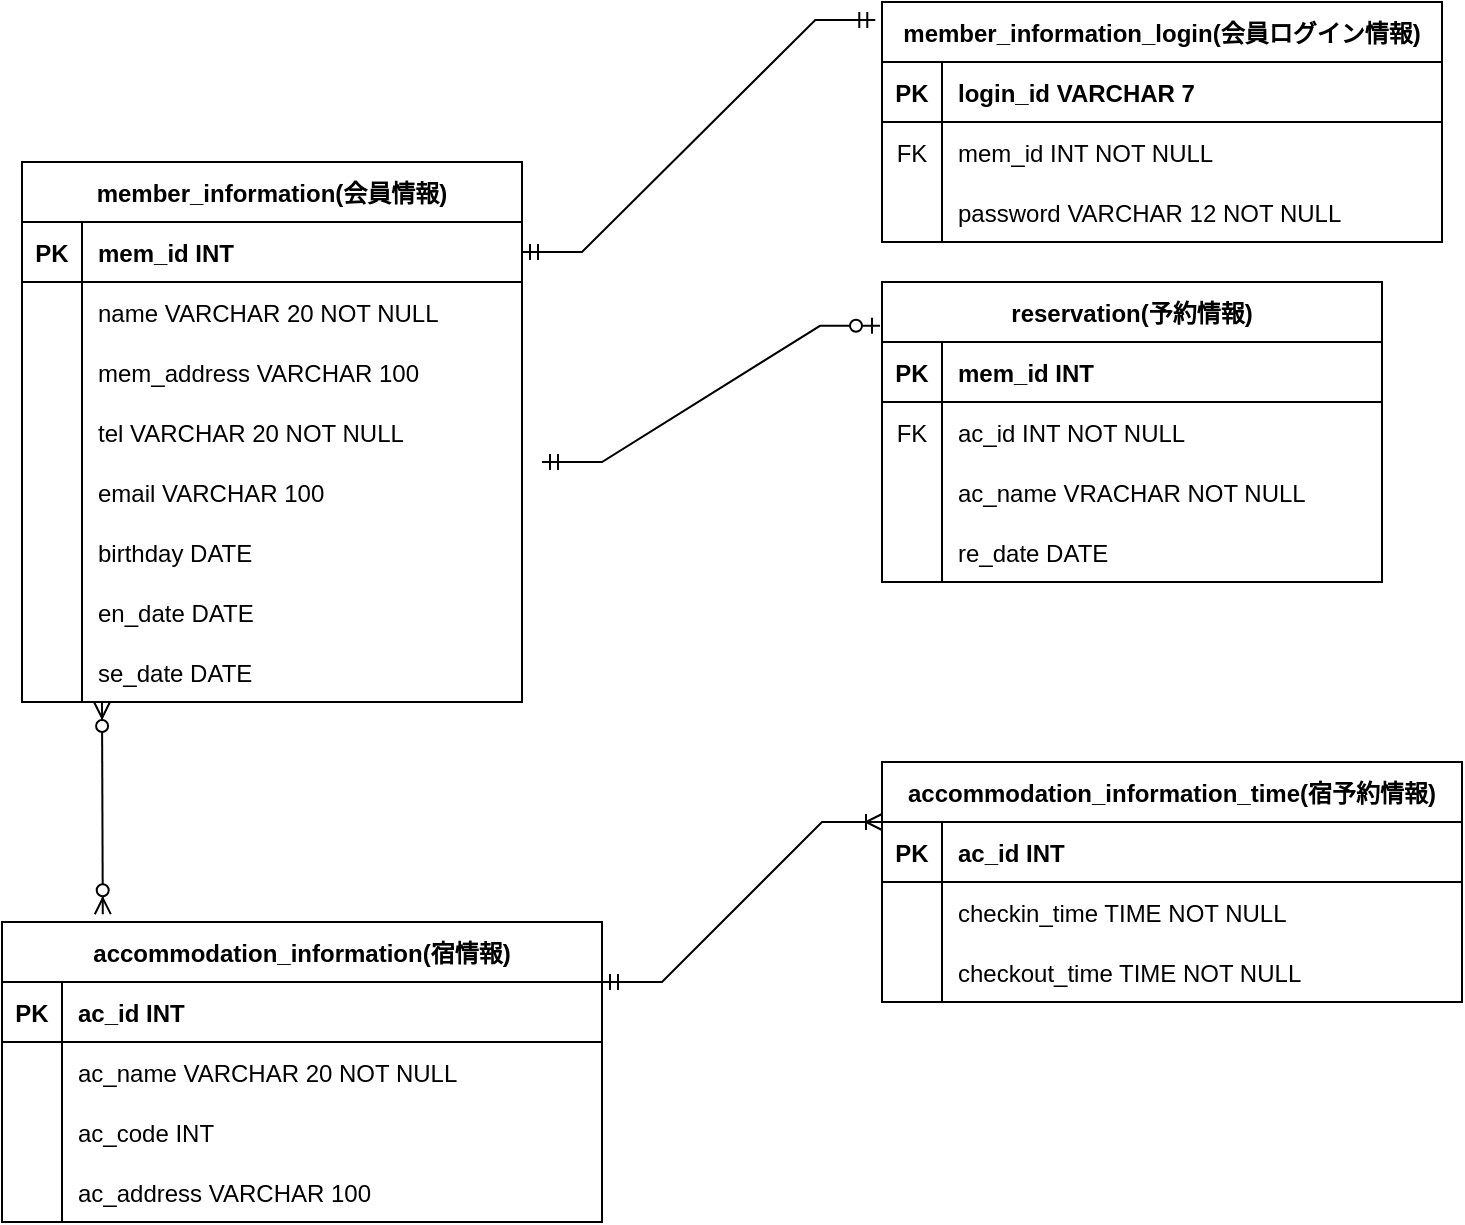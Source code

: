 <mxfile version="18.0.4" type="device"><diagram id="PTX03C8zozxvsGrrgiGg" name="ページ1"><mxGraphModel dx="1468" dy="922" grid="1" gridSize="10" guides="1" tooltips="1" connect="1" arrows="1" fold="1" page="1" pageScale="1" pageWidth="1100" pageHeight="1700" math="0" shadow="0"><root><mxCell id="0"/><mxCell id="1" parent="0"/><mxCell id="oQhTFOidL3MlDcBQ4KHN-1" value="member_information(会員情報)" style="shape=table;startSize=30;container=1;collapsible=1;childLayout=tableLayout;fixedRows=1;rowLines=0;fontStyle=1;align=center;resizeLast=1;" parent="1" vertex="1"><mxGeometry x="195" y="550" width="250" height="270" as="geometry"><mxRectangle x="330" y="570" width="150" height="30" as="alternateBounds"/></mxGeometry></mxCell><mxCell id="oQhTFOidL3MlDcBQ4KHN-2" value="" style="shape=tableRow;horizontal=0;startSize=0;swimlaneHead=0;swimlaneBody=0;fillColor=none;collapsible=0;dropTarget=0;points=[[0,0.5],[1,0.5]];portConstraint=eastwest;top=0;left=0;right=0;bottom=1;" parent="oQhTFOidL3MlDcBQ4KHN-1" vertex="1"><mxGeometry y="30" width="250" height="30" as="geometry"/></mxCell><mxCell id="oQhTFOidL3MlDcBQ4KHN-3" value="PK" style="shape=partialRectangle;connectable=0;fillColor=none;top=0;left=0;bottom=0;right=0;fontStyle=1;overflow=hidden;" parent="oQhTFOidL3MlDcBQ4KHN-2" vertex="1"><mxGeometry width="30" height="30" as="geometry"><mxRectangle width="30" height="30" as="alternateBounds"/></mxGeometry></mxCell><mxCell id="oQhTFOidL3MlDcBQ4KHN-4" value="mem_id INT" style="shape=partialRectangle;connectable=0;fillColor=none;top=0;left=0;bottom=0;right=0;align=left;spacingLeft=6;fontStyle=1;overflow=hidden;" parent="oQhTFOidL3MlDcBQ4KHN-2" vertex="1"><mxGeometry x="30" width="220" height="30" as="geometry"><mxRectangle width="220" height="30" as="alternateBounds"/></mxGeometry></mxCell><mxCell id="oQhTFOidL3MlDcBQ4KHN-5" value="" style="shape=tableRow;horizontal=0;startSize=0;swimlaneHead=0;swimlaneBody=0;fillColor=none;collapsible=0;dropTarget=0;points=[[0,0.5],[1,0.5]];portConstraint=eastwest;top=0;left=0;right=0;bottom=0;" parent="oQhTFOidL3MlDcBQ4KHN-1" vertex="1"><mxGeometry y="60" width="250" height="30" as="geometry"/></mxCell><mxCell id="oQhTFOidL3MlDcBQ4KHN-6" value="" style="shape=partialRectangle;connectable=0;fillColor=none;top=0;left=0;bottom=0;right=0;editable=1;overflow=hidden;" parent="oQhTFOidL3MlDcBQ4KHN-5" vertex="1"><mxGeometry width="30" height="30" as="geometry"><mxRectangle width="30" height="30" as="alternateBounds"/></mxGeometry></mxCell><mxCell id="oQhTFOidL3MlDcBQ4KHN-7" value="name VARCHAR 20 NOT NULL" style="shape=partialRectangle;connectable=0;fillColor=none;top=0;left=0;bottom=0;right=0;align=left;spacingLeft=6;overflow=hidden;" parent="oQhTFOidL3MlDcBQ4KHN-5" vertex="1"><mxGeometry x="30" width="220" height="30" as="geometry"><mxRectangle width="220" height="30" as="alternateBounds"/></mxGeometry></mxCell><mxCell id="oQhTFOidL3MlDcBQ4KHN-8" value="" style="shape=tableRow;horizontal=0;startSize=0;swimlaneHead=0;swimlaneBody=0;fillColor=none;collapsible=0;dropTarget=0;points=[[0,0.5],[1,0.5]];portConstraint=eastwest;top=0;left=0;right=0;bottom=0;" parent="oQhTFOidL3MlDcBQ4KHN-1" vertex="1"><mxGeometry y="90" width="250" height="30" as="geometry"/></mxCell><mxCell id="oQhTFOidL3MlDcBQ4KHN-9" value="" style="shape=partialRectangle;connectable=0;fillColor=none;top=0;left=0;bottom=0;right=0;editable=1;overflow=hidden;" parent="oQhTFOidL3MlDcBQ4KHN-8" vertex="1"><mxGeometry width="30" height="30" as="geometry"><mxRectangle width="30" height="30" as="alternateBounds"/></mxGeometry></mxCell><mxCell id="oQhTFOidL3MlDcBQ4KHN-10" value="mem_address VARCHAR 100 " style="shape=partialRectangle;connectable=0;fillColor=none;top=0;left=0;bottom=0;right=0;align=left;spacingLeft=6;overflow=hidden;" parent="oQhTFOidL3MlDcBQ4KHN-8" vertex="1"><mxGeometry x="30" width="220" height="30" as="geometry"><mxRectangle width="220" height="30" as="alternateBounds"/></mxGeometry></mxCell><mxCell id="oQhTFOidL3MlDcBQ4KHN-11" value="" style="shape=tableRow;horizontal=0;startSize=0;swimlaneHead=0;swimlaneBody=0;fillColor=none;collapsible=0;dropTarget=0;points=[[0,0.5],[1,0.5]];portConstraint=eastwest;top=0;left=0;right=0;bottom=0;" parent="oQhTFOidL3MlDcBQ4KHN-1" vertex="1"><mxGeometry y="120" width="250" height="30" as="geometry"/></mxCell><mxCell id="oQhTFOidL3MlDcBQ4KHN-12" value="" style="shape=partialRectangle;connectable=0;fillColor=none;top=0;left=0;bottom=0;right=0;editable=1;overflow=hidden;" parent="oQhTFOidL3MlDcBQ4KHN-11" vertex="1"><mxGeometry width="30" height="30" as="geometry"><mxRectangle width="30" height="30" as="alternateBounds"/></mxGeometry></mxCell><mxCell id="oQhTFOidL3MlDcBQ4KHN-13" value="tel VARCHAR 20 NOT NULL" style="shape=partialRectangle;connectable=0;fillColor=none;top=0;left=0;bottom=0;right=0;align=left;spacingLeft=6;overflow=hidden;" parent="oQhTFOidL3MlDcBQ4KHN-11" vertex="1"><mxGeometry x="30" width="220" height="30" as="geometry"><mxRectangle width="220" height="30" as="alternateBounds"/></mxGeometry></mxCell><mxCell id="oQhTFOidL3MlDcBQ4KHN-17" value="" style="shape=tableRow;horizontal=0;startSize=0;swimlaneHead=0;swimlaneBody=0;fillColor=none;collapsible=0;dropTarget=0;points=[[0,0.5],[1,0.5]];portConstraint=eastwest;top=0;left=0;right=0;bottom=0;" parent="oQhTFOidL3MlDcBQ4KHN-1" vertex="1"><mxGeometry y="150" width="250" height="30" as="geometry"/></mxCell><mxCell id="oQhTFOidL3MlDcBQ4KHN-18" value="" style="shape=partialRectangle;connectable=0;fillColor=none;top=0;left=0;bottom=0;right=0;editable=1;overflow=hidden;" parent="oQhTFOidL3MlDcBQ4KHN-17" vertex="1"><mxGeometry width="30" height="30" as="geometry"><mxRectangle width="30" height="30" as="alternateBounds"/></mxGeometry></mxCell><mxCell id="oQhTFOidL3MlDcBQ4KHN-19" value="email VARCHAR 100" style="shape=partialRectangle;connectable=0;fillColor=none;top=0;left=0;bottom=0;right=0;align=left;spacingLeft=6;overflow=hidden;" parent="oQhTFOidL3MlDcBQ4KHN-17" vertex="1"><mxGeometry x="30" width="220" height="30" as="geometry"><mxRectangle width="220" height="30" as="alternateBounds"/></mxGeometry></mxCell><mxCell id="oQhTFOidL3MlDcBQ4KHN-20" value="" style="shape=tableRow;horizontal=0;startSize=0;swimlaneHead=0;swimlaneBody=0;fillColor=none;collapsible=0;dropTarget=0;points=[[0,0.5],[1,0.5]];portConstraint=eastwest;top=0;left=0;right=0;bottom=0;" parent="oQhTFOidL3MlDcBQ4KHN-1" vertex="1"><mxGeometry y="180" width="250" height="30" as="geometry"/></mxCell><mxCell id="oQhTFOidL3MlDcBQ4KHN-21" value="" style="shape=partialRectangle;connectable=0;fillColor=none;top=0;left=0;bottom=0;right=0;editable=1;overflow=hidden;" parent="oQhTFOidL3MlDcBQ4KHN-20" vertex="1"><mxGeometry width="30" height="30" as="geometry"><mxRectangle width="30" height="30" as="alternateBounds"/></mxGeometry></mxCell><mxCell id="oQhTFOidL3MlDcBQ4KHN-22" value="birthday DATE" style="shape=partialRectangle;connectable=0;fillColor=none;top=0;left=0;bottom=0;right=0;align=left;spacingLeft=6;overflow=hidden;" parent="oQhTFOidL3MlDcBQ4KHN-20" vertex="1"><mxGeometry x="30" width="220" height="30" as="geometry"><mxRectangle width="220" height="30" as="alternateBounds"/></mxGeometry></mxCell><mxCell id="oQhTFOidL3MlDcBQ4KHN-23" value="" style="shape=tableRow;horizontal=0;startSize=0;swimlaneHead=0;swimlaneBody=0;fillColor=none;collapsible=0;dropTarget=0;points=[[0,0.5],[1,0.5]];portConstraint=eastwest;top=0;left=0;right=0;bottom=0;" parent="oQhTFOidL3MlDcBQ4KHN-1" vertex="1"><mxGeometry y="210" width="250" height="30" as="geometry"/></mxCell><mxCell id="oQhTFOidL3MlDcBQ4KHN-24" value="" style="shape=partialRectangle;connectable=0;fillColor=none;top=0;left=0;bottom=0;right=0;editable=1;overflow=hidden;" parent="oQhTFOidL3MlDcBQ4KHN-23" vertex="1"><mxGeometry width="30" height="30" as="geometry"><mxRectangle width="30" height="30" as="alternateBounds"/></mxGeometry></mxCell><mxCell id="oQhTFOidL3MlDcBQ4KHN-25" value="en_date DATE" style="shape=partialRectangle;connectable=0;fillColor=none;top=0;left=0;bottom=0;right=0;align=left;spacingLeft=6;overflow=hidden;" parent="oQhTFOidL3MlDcBQ4KHN-23" vertex="1"><mxGeometry x="30" width="220" height="30" as="geometry"><mxRectangle width="220" height="30" as="alternateBounds"/></mxGeometry></mxCell><mxCell id="oQhTFOidL3MlDcBQ4KHN-26" value="" style="shape=tableRow;horizontal=0;startSize=0;swimlaneHead=0;swimlaneBody=0;fillColor=none;collapsible=0;dropTarget=0;points=[[0,0.5],[1,0.5]];portConstraint=eastwest;top=0;left=0;right=0;bottom=0;" parent="oQhTFOidL3MlDcBQ4KHN-1" vertex="1"><mxGeometry y="240" width="250" height="30" as="geometry"/></mxCell><mxCell id="oQhTFOidL3MlDcBQ4KHN-27" value="" style="shape=partialRectangle;connectable=0;fillColor=none;top=0;left=0;bottom=0;right=0;editable=1;overflow=hidden;" parent="oQhTFOidL3MlDcBQ4KHN-26" vertex="1"><mxGeometry width="30" height="30" as="geometry"><mxRectangle width="30" height="30" as="alternateBounds"/></mxGeometry></mxCell><mxCell id="oQhTFOidL3MlDcBQ4KHN-28" value="se_date DATE" style="shape=partialRectangle;connectable=0;fillColor=none;top=0;left=0;bottom=0;right=0;align=left;spacingLeft=6;overflow=hidden;" parent="oQhTFOidL3MlDcBQ4KHN-26" vertex="1"><mxGeometry x="30" width="220" height="30" as="geometry"><mxRectangle width="220" height="30" as="alternateBounds"/></mxGeometry></mxCell><mxCell id="oQhTFOidL3MlDcBQ4KHN-29" value="member_information_login(会員ログイン情報)" style="shape=table;startSize=30;container=1;collapsible=1;childLayout=tableLayout;fixedRows=1;rowLines=0;fontStyle=1;align=center;resizeLast=1;" parent="1" vertex="1"><mxGeometry x="625" y="470" width="280" height="120" as="geometry"/></mxCell><mxCell id="oQhTFOidL3MlDcBQ4KHN-30" value="" style="shape=tableRow;horizontal=0;startSize=0;swimlaneHead=0;swimlaneBody=0;fillColor=none;collapsible=0;dropTarget=0;points=[[0,0.5],[1,0.5]];portConstraint=eastwest;top=0;left=0;right=0;bottom=1;" parent="oQhTFOidL3MlDcBQ4KHN-29" vertex="1"><mxGeometry y="30" width="280" height="30" as="geometry"/></mxCell><mxCell id="oQhTFOidL3MlDcBQ4KHN-31" value="PK" style="shape=partialRectangle;connectable=0;fillColor=none;top=0;left=0;bottom=0;right=0;fontStyle=1;overflow=hidden;" parent="oQhTFOidL3MlDcBQ4KHN-30" vertex="1"><mxGeometry width="30" height="30" as="geometry"><mxRectangle width="30" height="30" as="alternateBounds"/></mxGeometry></mxCell><mxCell id="oQhTFOidL3MlDcBQ4KHN-32" value="login_id VARCHAR 7" style="shape=partialRectangle;connectable=0;fillColor=none;top=0;left=0;bottom=0;right=0;align=left;spacingLeft=6;fontStyle=1;overflow=hidden;" parent="oQhTFOidL3MlDcBQ4KHN-30" vertex="1"><mxGeometry x="30" width="250" height="30" as="geometry"><mxRectangle width="250" height="30" as="alternateBounds"/></mxGeometry></mxCell><mxCell id="oQhTFOidL3MlDcBQ4KHN-33" value="" style="shape=tableRow;horizontal=0;startSize=0;swimlaneHead=0;swimlaneBody=0;fillColor=none;collapsible=0;dropTarget=0;points=[[0,0.5],[1,0.5]];portConstraint=eastwest;top=0;left=0;right=0;bottom=0;" parent="oQhTFOidL3MlDcBQ4KHN-29" vertex="1"><mxGeometry y="60" width="280" height="30" as="geometry"/></mxCell><mxCell id="oQhTFOidL3MlDcBQ4KHN-34" value="FK" style="shape=partialRectangle;connectable=0;fillColor=none;top=0;left=0;bottom=0;right=0;editable=1;overflow=hidden;" parent="oQhTFOidL3MlDcBQ4KHN-33" vertex="1"><mxGeometry width="30" height="30" as="geometry"><mxRectangle width="30" height="30" as="alternateBounds"/></mxGeometry></mxCell><mxCell id="oQhTFOidL3MlDcBQ4KHN-35" value="mem_id INT NOT NULL" style="shape=partialRectangle;connectable=0;fillColor=none;top=0;left=0;bottom=0;right=0;align=left;spacingLeft=6;overflow=hidden;" parent="oQhTFOidL3MlDcBQ4KHN-33" vertex="1"><mxGeometry x="30" width="250" height="30" as="geometry"><mxRectangle width="250" height="30" as="alternateBounds"/></mxGeometry></mxCell><mxCell id="oQhTFOidL3MlDcBQ4KHN-36" value="" style="shape=tableRow;horizontal=0;startSize=0;swimlaneHead=0;swimlaneBody=0;fillColor=none;collapsible=0;dropTarget=0;points=[[0,0.5],[1,0.5]];portConstraint=eastwest;top=0;left=0;right=0;bottom=0;" parent="oQhTFOidL3MlDcBQ4KHN-29" vertex="1"><mxGeometry y="90" width="280" height="30" as="geometry"/></mxCell><mxCell id="oQhTFOidL3MlDcBQ4KHN-37" value="" style="shape=partialRectangle;connectable=0;fillColor=none;top=0;left=0;bottom=0;right=0;editable=1;overflow=hidden;" parent="oQhTFOidL3MlDcBQ4KHN-36" vertex="1"><mxGeometry width="30" height="30" as="geometry"><mxRectangle width="30" height="30" as="alternateBounds"/></mxGeometry></mxCell><mxCell id="oQhTFOidL3MlDcBQ4KHN-38" value="password VARCHAR 12 NOT NULL" style="shape=partialRectangle;connectable=0;fillColor=none;top=0;left=0;bottom=0;right=0;align=left;spacingLeft=6;overflow=hidden;" parent="oQhTFOidL3MlDcBQ4KHN-36" vertex="1"><mxGeometry x="30" width="250" height="30" as="geometry"><mxRectangle width="250" height="30" as="alternateBounds"/></mxGeometry></mxCell><mxCell id="tTAAp74AXtqpUZNpE7kD-1" value="accommodation_information(宿情報)" style="shape=table;startSize=30;container=1;collapsible=1;childLayout=tableLayout;fixedRows=1;rowLines=0;fontStyle=1;align=center;resizeLast=1;" vertex="1" parent="1"><mxGeometry x="185" y="930" width="300" height="150" as="geometry"/></mxCell><mxCell id="tTAAp74AXtqpUZNpE7kD-2" value="" style="shape=tableRow;horizontal=0;startSize=0;swimlaneHead=0;swimlaneBody=0;fillColor=none;collapsible=0;dropTarget=0;points=[[0,0.5],[1,0.5]];portConstraint=eastwest;top=0;left=0;right=0;bottom=1;" vertex="1" parent="tTAAp74AXtqpUZNpE7kD-1"><mxGeometry y="30" width="300" height="30" as="geometry"/></mxCell><mxCell id="tTAAp74AXtqpUZNpE7kD-3" value="PK" style="shape=partialRectangle;connectable=0;fillColor=none;top=0;left=0;bottom=0;right=0;fontStyle=1;overflow=hidden;" vertex="1" parent="tTAAp74AXtqpUZNpE7kD-2"><mxGeometry width="30" height="30" as="geometry"><mxRectangle width="30" height="30" as="alternateBounds"/></mxGeometry></mxCell><mxCell id="tTAAp74AXtqpUZNpE7kD-4" value="ac_id INT" style="shape=partialRectangle;connectable=0;fillColor=none;top=0;left=0;bottom=0;right=0;align=left;spacingLeft=6;fontStyle=1;overflow=hidden;" vertex="1" parent="tTAAp74AXtqpUZNpE7kD-2"><mxGeometry x="30" width="270" height="30" as="geometry"><mxRectangle width="270" height="30" as="alternateBounds"/></mxGeometry></mxCell><mxCell id="tTAAp74AXtqpUZNpE7kD-5" value="" style="shape=tableRow;horizontal=0;startSize=0;swimlaneHead=0;swimlaneBody=0;fillColor=none;collapsible=0;dropTarget=0;points=[[0,0.5],[1,0.5]];portConstraint=eastwest;top=0;left=0;right=0;bottom=0;" vertex="1" parent="tTAAp74AXtqpUZNpE7kD-1"><mxGeometry y="60" width="300" height="30" as="geometry"/></mxCell><mxCell id="tTAAp74AXtqpUZNpE7kD-6" value="" style="shape=partialRectangle;connectable=0;fillColor=none;top=0;left=0;bottom=0;right=0;editable=1;overflow=hidden;" vertex="1" parent="tTAAp74AXtqpUZNpE7kD-5"><mxGeometry width="30" height="30" as="geometry"><mxRectangle width="30" height="30" as="alternateBounds"/></mxGeometry></mxCell><mxCell id="tTAAp74AXtqpUZNpE7kD-7" value="ac_name VARCHAR 20 NOT NULL" style="shape=partialRectangle;connectable=0;fillColor=none;top=0;left=0;bottom=0;right=0;align=left;spacingLeft=6;overflow=hidden;" vertex="1" parent="tTAAp74AXtqpUZNpE7kD-5"><mxGeometry x="30" width="270" height="30" as="geometry"><mxRectangle width="270" height="30" as="alternateBounds"/></mxGeometry></mxCell><mxCell id="tTAAp74AXtqpUZNpE7kD-8" value="" style="shape=tableRow;horizontal=0;startSize=0;swimlaneHead=0;swimlaneBody=0;fillColor=none;collapsible=0;dropTarget=0;points=[[0,0.5],[1,0.5]];portConstraint=eastwest;top=0;left=0;right=0;bottom=0;" vertex="1" parent="tTAAp74AXtqpUZNpE7kD-1"><mxGeometry y="90" width="300" height="30" as="geometry"/></mxCell><mxCell id="tTAAp74AXtqpUZNpE7kD-9" value="" style="shape=partialRectangle;connectable=0;fillColor=none;top=0;left=0;bottom=0;right=0;editable=1;overflow=hidden;" vertex="1" parent="tTAAp74AXtqpUZNpE7kD-8"><mxGeometry width="30" height="30" as="geometry"><mxRectangle width="30" height="30" as="alternateBounds"/></mxGeometry></mxCell><mxCell id="tTAAp74AXtqpUZNpE7kD-10" value="ac_code INT" style="shape=partialRectangle;connectable=0;fillColor=none;top=0;left=0;bottom=0;right=0;align=left;spacingLeft=6;overflow=hidden;" vertex="1" parent="tTAAp74AXtqpUZNpE7kD-8"><mxGeometry x="30" width="270" height="30" as="geometry"><mxRectangle width="270" height="30" as="alternateBounds"/></mxGeometry></mxCell><mxCell id="tTAAp74AXtqpUZNpE7kD-11" value="" style="shape=tableRow;horizontal=0;startSize=0;swimlaneHead=0;swimlaneBody=0;fillColor=none;collapsible=0;dropTarget=0;points=[[0,0.5],[1,0.5]];portConstraint=eastwest;top=0;left=0;right=0;bottom=0;" vertex="1" parent="tTAAp74AXtqpUZNpE7kD-1"><mxGeometry y="120" width="300" height="30" as="geometry"/></mxCell><mxCell id="tTAAp74AXtqpUZNpE7kD-12" value="" style="shape=partialRectangle;connectable=0;fillColor=none;top=0;left=0;bottom=0;right=0;editable=1;overflow=hidden;" vertex="1" parent="tTAAp74AXtqpUZNpE7kD-11"><mxGeometry width="30" height="30" as="geometry"><mxRectangle width="30" height="30" as="alternateBounds"/></mxGeometry></mxCell><mxCell id="tTAAp74AXtqpUZNpE7kD-13" value="ac_address VARCHAR 100" style="shape=partialRectangle;connectable=0;fillColor=none;top=0;left=0;bottom=0;right=0;align=left;spacingLeft=6;overflow=hidden;" vertex="1" parent="tTAAp74AXtqpUZNpE7kD-11"><mxGeometry x="30" width="270" height="30" as="geometry"><mxRectangle width="270" height="30" as="alternateBounds"/></mxGeometry></mxCell><mxCell id="tTAAp74AXtqpUZNpE7kD-15" value="accommodation_information_time(宿予約情報)" style="shape=table;startSize=30;container=1;collapsible=1;childLayout=tableLayout;fixedRows=1;rowLines=0;fontStyle=1;align=center;resizeLast=1;" vertex="1" parent="1"><mxGeometry x="625" y="850" width="290" height="120" as="geometry"/></mxCell><mxCell id="tTAAp74AXtqpUZNpE7kD-16" value="" style="shape=tableRow;horizontal=0;startSize=0;swimlaneHead=0;swimlaneBody=0;fillColor=none;collapsible=0;dropTarget=0;points=[[0,0.5],[1,0.5]];portConstraint=eastwest;top=0;left=0;right=0;bottom=1;" vertex="1" parent="tTAAp74AXtqpUZNpE7kD-15"><mxGeometry y="30" width="290" height="30" as="geometry"/></mxCell><mxCell id="tTAAp74AXtqpUZNpE7kD-17" value="PK" style="shape=partialRectangle;connectable=0;fillColor=none;top=0;left=0;bottom=0;right=0;fontStyle=1;overflow=hidden;" vertex="1" parent="tTAAp74AXtqpUZNpE7kD-16"><mxGeometry width="30" height="30" as="geometry"><mxRectangle width="30" height="30" as="alternateBounds"/></mxGeometry></mxCell><mxCell id="tTAAp74AXtqpUZNpE7kD-18" value="ac_id INT" style="shape=partialRectangle;connectable=0;fillColor=none;top=0;left=0;bottom=0;right=0;align=left;spacingLeft=6;fontStyle=1;overflow=hidden;" vertex="1" parent="tTAAp74AXtqpUZNpE7kD-16"><mxGeometry x="30" width="260" height="30" as="geometry"><mxRectangle width="260" height="30" as="alternateBounds"/></mxGeometry></mxCell><mxCell id="tTAAp74AXtqpUZNpE7kD-19" value="" style="shape=tableRow;horizontal=0;startSize=0;swimlaneHead=0;swimlaneBody=0;fillColor=none;collapsible=0;dropTarget=0;points=[[0,0.5],[1,0.5]];portConstraint=eastwest;top=0;left=0;right=0;bottom=0;" vertex="1" parent="tTAAp74AXtqpUZNpE7kD-15"><mxGeometry y="60" width="290" height="30" as="geometry"/></mxCell><mxCell id="tTAAp74AXtqpUZNpE7kD-20" value="" style="shape=partialRectangle;connectable=0;fillColor=none;top=0;left=0;bottom=0;right=0;editable=1;overflow=hidden;" vertex="1" parent="tTAAp74AXtqpUZNpE7kD-19"><mxGeometry width="30" height="30" as="geometry"><mxRectangle width="30" height="30" as="alternateBounds"/></mxGeometry></mxCell><mxCell id="tTAAp74AXtqpUZNpE7kD-21" value="checkin_time TIME NOT NULL" style="shape=partialRectangle;connectable=0;fillColor=none;top=0;left=0;bottom=0;right=0;align=left;spacingLeft=6;overflow=hidden;" vertex="1" parent="tTAAp74AXtqpUZNpE7kD-19"><mxGeometry x="30" width="260" height="30" as="geometry"><mxRectangle width="260" height="30" as="alternateBounds"/></mxGeometry></mxCell><mxCell id="tTAAp74AXtqpUZNpE7kD-22" value="" style="shape=tableRow;horizontal=0;startSize=0;swimlaneHead=0;swimlaneBody=0;fillColor=none;collapsible=0;dropTarget=0;points=[[0,0.5],[1,0.5]];portConstraint=eastwest;top=0;left=0;right=0;bottom=0;" vertex="1" parent="tTAAp74AXtqpUZNpE7kD-15"><mxGeometry y="90" width="290" height="30" as="geometry"/></mxCell><mxCell id="tTAAp74AXtqpUZNpE7kD-23" value="" style="shape=partialRectangle;connectable=0;fillColor=none;top=0;left=0;bottom=0;right=0;editable=1;overflow=hidden;" vertex="1" parent="tTAAp74AXtqpUZNpE7kD-22"><mxGeometry width="30" height="30" as="geometry"><mxRectangle width="30" height="30" as="alternateBounds"/></mxGeometry></mxCell><mxCell id="tTAAp74AXtqpUZNpE7kD-24" value="checkout_time TIME NOT NULL" style="shape=partialRectangle;connectable=0;fillColor=none;top=0;left=0;bottom=0;right=0;align=left;spacingLeft=6;overflow=hidden;fontStyle=0" vertex="1" parent="tTAAp74AXtqpUZNpE7kD-22"><mxGeometry x="30" width="260" height="30" as="geometry"><mxRectangle width="260" height="30" as="alternateBounds"/></mxGeometry></mxCell><mxCell id="tTAAp74AXtqpUZNpE7kD-28" value="reservation(予約情報)" style="shape=table;startSize=30;container=1;collapsible=1;childLayout=tableLayout;fixedRows=1;rowLines=0;fontStyle=1;align=center;resizeLast=1;" vertex="1" parent="1"><mxGeometry x="625" y="610" width="250" height="150" as="geometry"/></mxCell><mxCell id="tTAAp74AXtqpUZNpE7kD-29" value="" style="shape=tableRow;horizontal=0;startSize=0;swimlaneHead=0;swimlaneBody=0;fillColor=none;collapsible=0;dropTarget=0;points=[[0,0.5],[1,0.5]];portConstraint=eastwest;top=0;left=0;right=0;bottom=1;" vertex="1" parent="tTAAp74AXtqpUZNpE7kD-28"><mxGeometry y="30" width="250" height="30" as="geometry"/></mxCell><mxCell id="tTAAp74AXtqpUZNpE7kD-30" value="PK" style="shape=partialRectangle;connectable=0;fillColor=none;top=0;left=0;bottom=0;right=0;fontStyle=1;overflow=hidden;" vertex="1" parent="tTAAp74AXtqpUZNpE7kD-29"><mxGeometry width="30" height="30" as="geometry"><mxRectangle width="30" height="30" as="alternateBounds"/></mxGeometry></mxCell><mxCell id="tTAAp74AXtqpUZNpE7kD-31" value="mem_id INT" style="shape=partialRectangle;connectable=0;fillColor=none;top=0;left=0;bottom=0;right=0;align=left;spacingLeft=6;fontStyle=1;overflow=hidden;" vertex="1" parent="tTAAp74AXtqpUZNpE7kD-29"><mxGeometry x="30" width="220" height="30" as="geometry"><mxRectangle width="220" height="30" as="alternateBounds"/></mxGeometry></mxCell><mxCell id="tTAAp74AXtqpUZNpE7kD-32" value="" style="shape=tableRow;horizontal=0;startSize=0;swimlaneHead=0;swimlaneBody=0;fillColor=none;collapsible=0;dropTarget=0;points=[[0,0.5],[1,0.5]];portConstraint=eastwest;top=0;left=0;right=0;bottom=0;" vertex="1" parent="tTAAp74AXtqpUZNpE7kD-28"><mxGeometry y="60" width="250" height="30" as="geometry"/></mxCell><mxCell id="tTAAp74AXtqpUZNpE7kD-33" value="FK" style="shape=partialRectangle;connectable=0;fillColor=none;top=0;left=0;bottom=0;right=0;editable=1;overflow=hidden;" vertex="1" parent="tTAAp74AXtqpUZNpE7kD-32"><mxGeometry width="30" height="30" as="geometry"><mxRectangle width="30" height="30" as="alternateBounds"/></mxGeometry></mxCell><mxCell id="tTAAp74AXtqpUZNpE7kD-34" value="ac_id INT NOT NULL" style="shape=partialRectangle;connectable=0;fillColor=none;top=0;left=0;bottom=0;right=0;align=left;spacingLeft=6;overflow=hidden;" vertex="1" parent="tTAAp74AXtqpUZNpE7kD-32"><mxGeometry x="30" width="220" height="30" as="geometry"><mxRectangle width="220" height="30" as="alternateBounds"/></mxGeometry></mxCell><mxCell id="tTAAp74AXtqpUZNpE7kD-35" value="" style="shape=tableRow;horizontal=0;startSize=0;swimlaneHead=0;swimlaneBody=0;fillColor=none;collapsible=0;dropTarget=0;points=[[0,0.5],[1,0.5]];portConstraint=eastwest;top=0;left=0;right=0;bottom=0;" vertex="1" parent="tTAAp74AXtqpUZNpE7kD-28"><mxGeometry y="90" width="250" height="30" as="geometry"/></mxCell><mxCell id="tTAAp74AXtqpUZNpE7kD-36" value="" style="shape=partialRectangle;connectable=0;fillColor=none;top=0;left=0;bottom=0;right=0;editable=1;overflow=hidden;" vertex="1" parent="tTAAp74AXtqpUZNpE7kD-35"><mxGeometry width="30" height="30" as="geometry"><mxRectangle width="30" height="30" as="alternateBounds"/></mxGeometry></mxCell><mxCell id="tTAAp74AXtqpUZNpE7kD-37" value="ac_name VRACHAR NOT NULL" style="shape=partialRectangle;connectable=0;fillColor=none;top=0;left=0;bottom=0;right=0;align=left;spacingLeft=6;overflow=hidden;" vertex="1" parent="tTAAp74AXtqpUZNpE7kD-35"><mxGeometry x="30" width="220" height="30" as="geometry"><mxRectangle width="220" height="30" as="alternateBounds"/></mxGeometry></mxCell><mxCell id="tTAAp74AXtqpUZNpE7kD-41" value="" style="shape=tableRow;horizontal=0;startSize=0;swimlaneHead=0;swimlaneBody=0;fillColor=none;collapsible=0;dropTarget=0;points=[[0,0.5],[1,0.5]];portConstraint=eastwest;top=0;left=0;right=0;bottom=0;" vertex="1" parent="tTAAp74AXtqpUZNpE7kD-28"><mxGeometry y="120" width="250" height="30" as="geometry"/></mxCell><mxCell id="tTAAp74AXtqpUZNpE7kD-42" value="" style="shape=partialRectangle;connectable=0;fillColor=none;top=0;left=0;bottom=0;right=0;editable=1;overflow=hidden;" vertex="1" parent="tTAAp74AXtqpUZNpE7kD-41"><mxGeometry width="30" height="30" as="geometry"><mxRectangle width="30" height="30" as="alternateBounds"/></mxGeometry></mxCell><mxCell id="tTAAp74AXtqpUZNpE7kD-43" value="re_date DATE" style="shape=partialRectangle;connectable=0;fillColor=none;top=0;left=0;bottom=0;right=0;align=left;spacingLeft=6;overflow=hidden;" vertex="1" parent="tTAAp74AXtqpUZNpE7kD-41"><mxGeometry x="30" width="220" height="30" as="geometry"><mxRectangle width="220" height="30" as="alternateBounds"/></mxGeometry></mxCell><mxCell id="tTAAp74AXtqpUZNpE7kD-44" value="" style="edgeStyle=entityRelationEdgeStyle;fontSize=12;html=1;endArrow=ERmandOne;startArrow=ERmandOne;rounded=0;exitX=1;exitY=0.5;exitDx=0;exitDy=0;entryX=-0.012;entryY=0.075;entryDx=0;entryDy=0;entryPerimeter=0;" edge="1" parent="1" source="oQhTFOidL3MlDcBQ4KHN-2" target="oQhTFOidL3MlDcBQ4KHN-29"><mxGeometry width="100" height="100" relative="1" as="geometry"><mxPoint x="475" y="660" as="sourcePoint"/><mxPoint x="625" y="540" as="targetPoint"/></mxGeometry></mxCell><mxCell id="tTAAp74AXtqpUZNpE7kD-47" value="" style="edgeStyle=entityRelationEdgeStyle;fontSize=12;html=1;endArrow=ERzeroToOne;startArrow=ERmandOne;rounded=0;entryX=-0.004;entryY=0.146;entryDx=0;entryDy=0;entryPerimeter=0;exitX=1.04;exitY=0;exitDx=0;exitDy=0;exitPerimeter=0;" edge="1" parent="1" source="oQhTFOidL3MlDcBQ4KHN-17" target="tTAAp74AXtqpUZNpE7kD-28"><mxGeometry width="100" height="100" relative="1" as="geometry"><mxPoint x="525" y="830" as="sourcePoint"/><mxPoint x="625" y="730" as="targetPoint"/></mxGeometry></mxCell><mxCell id="tTAAp74AXtqpUZNpE7kD-48" value="" style="edgeStyle=entityRelationEdgeStyle;fontSize=12;html=1;endArrow=ERoneToMany;startArrow=ERmandOne;rounded=0;entryX=0;entryY=0.25;entryDx=0;entryDy=0;" edge="1" parent="1" target="tTAAp74AXtqpUZNpE7kD-15"><mxGeometry width="100" height="100" relative="1" as="geometry"><mxPoint x="485" y="960" as="sourcePoint"/><mxPoint x="585" y="860" as="targetPoint"/></mxGeometry></mxCell><mxCell id="tTAAp74AXtqpUZNpE7kD-51" value="" style="fontSize=12;html=1;endArrow=ERzeroToMany;endFill=1;startArrow=ERzeroToMany;rounded=0;exitX=0.168;exitY=-0.026;exitDx=0;exitDy=0;exitPerimeter=0;" edge="1" parent="1" source="tTAAp74AXtqpUZNpE7kD-1"><mxGeometry width="100" height="100" relative="1" as="geometry"><mxPoint x="525" y="830" as="sourcePoint"/><mxPoint x="235" y="820" as="targetPoint"/></mxGeometry></mxCell></root></mxGraphModel></diagram></mxfile>